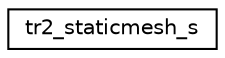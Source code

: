 digraph "Graphical Class Hierarchy"
{
 // INTERACTIVE_SVG=YES
  edge [fontname="Helvetica",fontsize="10",labelfontname="Helvetica",labelfontsize="10"];
  node [fontname="Helvetica",fontsize="10",shape=record];
  rankdir="LR";
  Node1 [label="tr2_staticmesh_s",height=0.2,width=0.4,color="black", fillcolor="white", style="filled",URL="$_tomb_raider_8h.html#structtr2__staticmesh__s"];
}
